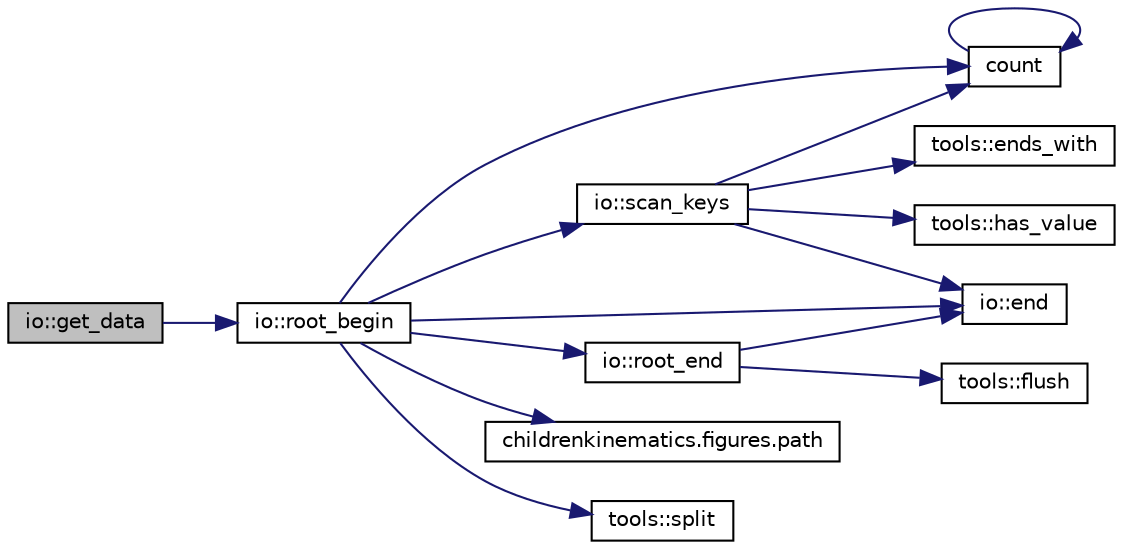 digraph "io::get_data"
{
 // INTERACTIVE_SVG=YES
 // LATEX_PDF_SIZE
  edge [fontname="Helvetica",fontsize="10",labelfontname="Helvetica",labelfontsize="10"];
  node [fontname="Helvetica",fontsize="10",shape=record];
  rankdir="LR";
  Node1 [label="io::get_data",height=0.2,width=0.4,color="black", fillcolor="grey75", style="filled", fontcolor="black",tooltip="Retrieves the data read from ROOT files, likely structured as a map of data_t objects."];
  Node1 -> Node2 [color="midnightblue",fontsize="10",style="solid",fontname="Helvetica"];
  Node2 [label="io::root_begin",height=0.2,width=0.4,color="black", fillcolor="white", style="filled",URL="$classio.html#a65c36380ef79524e8235f792abe9625c",tooltip="Initializes ROOT file processing, potentially opening files specified in settings."];
  Node2 -> Node3 [color="midnightblue",fontsize="10",style="solid",fontname="Helvetica"];
  Node3 [label="count",height=0.2,width=0.4,color="black", fillcolor="white", style="filled",URL="$structs_2cxx_2base_8cxx.html#a4eee7b291ed2cdcd4e3c2496c603c48c",tooltip="Counts occurrences of a substring within a string."];
  Node3 -> Node3 [color="midnightblue",fontsize="10",style="solid",fontname="Helvetica"];
  Node2 -> Node4 [color="midnightblue",fontsize="10",style="solid",fontname="Helvetica"];
  Node4 [label="io::end",height=0.2,width=0.4,color="black", fillcolor="white", style="filled",URL="$classio.html#a65ca69ec5f12d0f3a463396bcff84d77",tooltip="Ends the current I/O session, closing any open files."];
  Node2 -> Node5 [color="midnightblue",fontsize="10",style="solid",fontname="Helvetica"];
  Node5 [label="childrenkinematics.figures.path",height=0.2,width=0.4,color="black", fillcolor="white", style="filled",URL="$namespacechildrenkinematics_1_1figures.html#a4b217acaa3fe7d5c60c04978cbf782dc",tooltip=" "];
  Node2 -> Node6 [color="midnightblue",fontsize="10",style="solid",fontname="Helvetica"];
  Node6 [label="io::root_end",height=0.2,width=0.4,color="black", fillcolor="white", style="filled",URL="$classio.html#a1c994985d2405202c19fb391cc43a5de",tooltip="Finalizes ROOT file processing, closing any ROOT files opened by root_begin."];
  Node6 -> Node4 [color="midnightblue",fontsize="10",style="solid",fontname="Helvetica"];
  Node6 -> Node7 [color="midnightblue",fontsize="10",style="solid",fontname="Helvetica"];
  Node7 [label="tools::flush",height=0.2,width=0.4,color="black", fillcolor="white", style="filled",URL="$classtools.html#abce97603aeadeaa04fa6c6ff6c721eda",tooltip="Empties a vector and all objects it points to."];
  Node2 -> Node8 [color="midnightblue",fontsize="10",style="solid",fontname="Helvetica"];
  Node8 [label="io::scan_keys",height=0.2,width=0.4,color="black", fillcolor="white", style="filled",URL="$classio.html#aacb050c4cb6c10038d6bf8edb7244a28",tooltip="Scans for keys (e.g., TTree names, TBranch names) in the open ROOT files."];
  Node8 -> Node3 [color="midnightblue",fontsize="10",style="solid",fontname="Helvetica"];
  Node8 -> Node4 [color="midnightblue",fontsize="10",style="solid",fontname="Helvetica"];
  Node8 -> Node9 [color="midnightblue",fontsize="10",style="solid",fontname="Helvetica"];
  Node9 [label="tools::ends_with",height=0.2,width=0.4,color="black", fillcolor="white", style="filled",URL="$classtools.html#a3d538da5310467c9321b27cd6a75b9af",tooltip="Checks if a string ends with a specific substring."];
  Node8 -> Node10 [color="midnightblue",fontsize="10",style="solid",fontname="Helvetica"];
  Node10 [label="tools::has_value",height=0.2,width=0.4,color="black", fillcolor="white", style="filled",URL="$classtools.html#a13633d4d63c55bcf537ff141e7605f13",tooltip="Checks if a vector of strings contains a specific string."];
  Node2 -> Node11 [color="midnightblue",fontsize="10",style="solid",fontname="Helvetica"];
  Node11 [label="tools::split",height=0.2,width=0.4,color="black", fillcolor="white", style="filled",URL="$classtools.html#a352a6965f2f3c768f0f4ecd1f978fcc0",tooltip="Splits a string into a vector of substrings based on a delimiter."];
}

